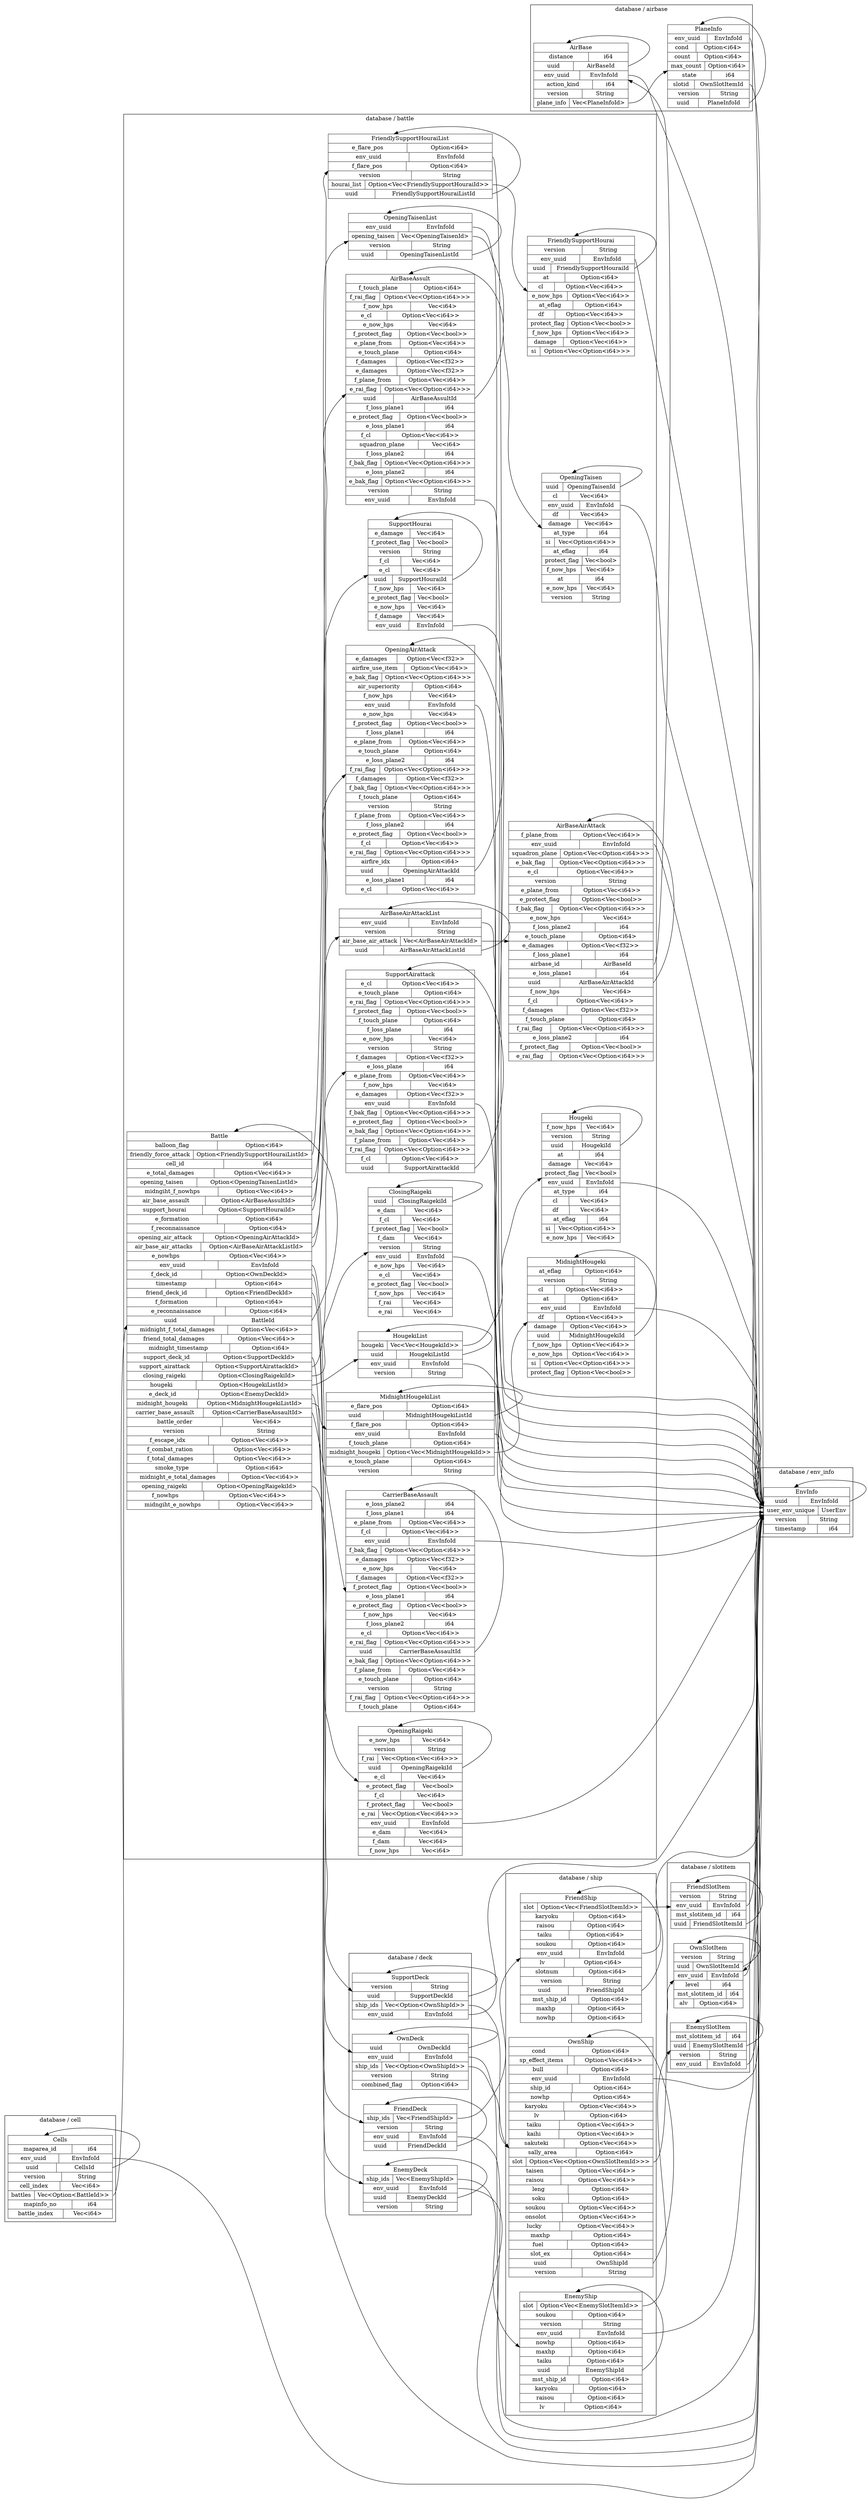 digraph {
  rankdir=LR;
  subgraph cluster_0 {
    label="database / airbase";
    node [style="filled", color=white, style="solid", color=gray20];
    database__airbase__AirBase [label="<AirBase> AirBase  | { distance | <distance> i64 } | { uuid | <uuid> AirBaseId } | { env_uuid | <env_uuid> EnvInfoId } | { action_kind | <action_kind> i64 } | { version | <version> String } | { plane_info | <plane_info> Vec\<PlaneInfoId\> }", shape=record];
    database__airbase__AirBase:uuid:e -> database__airbase__AirBase:AirBaseId:w;
    database__airbase__PlaneInfo;
    database__airbase__AirBase:plane_info:e -> database__airbase__PlaneInfo:PlaneInfoId:w;
    database__airbase__PlaneInfo [label="<PlaneInfo> PlaneInfo  | { env_uuid | <env_uuid> EnvInfoId } | { cond | <cond> Option\<i64\> } | { count | <count> Option\<i64\> } | { max_count | <max_count> Option\<i64\> } | { state | <state> i64 } | { slotid | <slotid> OwnSlotItemId } | { version | <version> String } | { uuid | <uuid> PlaneInfoId }", shape=record];
    database__airbase__PlaneInfo:uuid:e -> database__airbase__PlaneInfo:PlaneInfoId:w;
  }
  subgraph cluster_1 {
    label="database / battle";
    node [style="filled", color=white, style="solid", color=gray20];
    database__battle__FriendlySupportHouraiList [label="<FriendlySupportHouraiList> FriendlySupportHouraiList  | { e_flare_pos | <e_flare_pos> Option\<i64\> } | { env_uuid | <env_uuid> EnvInfoId } | { f_flare_pos | <f_flare_pos> Option\<i64\> } | { version | <version> String } | { hourai_list | <hourai_list> Option\<Vec\<FriendlySupportHouraiId\>\> } | { uuid | <uuid> FriendlySupportHouraiListId }", shape=record];
    database__battle__FriendlySupportHourai;
    database__battle__FriendlySupportHouraiList:hourai_list:e -> database__battle__FriendlySupportHourai:FriendlySupportHouraiId:w;
    database__battle__FriendlySupportHouraiList:uuid:e -> database__battle__FriendlySupportHouraiList:FriendlySupportHouraiListId:w;
    database__battle__Battle [label="<Battle> Battle  | { balloon_flag | <balloon_flag> Option\<i64\> } | { friendly_force_attack | <friendly_force_attack> Option\<FriendlySupportHouraiListId\> } | { cell_id | <cell_id> i64 } | { e_total_damages | <e_total_damages> Option\<Vec\<i64\>\> } | { opening_taisen | <opening_taisen> Option\<OpeningTaisenListId\> } | { midngiht_f_nowhps | <midngiht_f_nowhps> Option\<Vec\<i64\>\> } | { air_base_assault | <air_base_assault> Option\<AirBaseAssultId\> } | { support_hourai | <support_hourai> Option\<SupportHouraiId\> } | { e_formation | <e_formation> Option\<i64\> } | { f_reconnaissance | <f_reconnaissance> Option\<i64\> } | { opening_air_attack | <opening_air_attack> Option\<OpeningAirAttackId\> } | { air_base_air_attacks | <air_base_air_attacks> Option\<AirBaseAirAttackListId\> } | { e_nowhps | <e_nowhps> Option\<Vec\<i64\>\> } | { env_uuid | <env_uuid> EnvInfoId } | { f_deck_id | <f_deck_id> Option\<OwnDeckId\> } | { timestamp | <timestamp> Option\<i64\> } | { friend_deck_id | <friend_deck_id> Option\<FriendDeckId\> } | { f_formation | <f_formation> Option\<i64\> } | { e_reconnaissance | <e_reconnaissance> Option\<i64\> } | { uuid | <uuid> BattleId } | { midnight_f_total_damages | <midnight_f_total_damages> Option\<Vec\<i64\>\> } | { friend_total_damages | <friend_total_damages> Option\<Vec\<i64\>\> } | { midnight_timestamp | <midnight_timestamp> Option\<i64\> } | { support_deck_id | <support_deck_id> Option\<SupportDeckId\> } | { support_airattack | <support_airattack> Option\<SupportAirattackId\> } | { closing_raigeki | <closing_raigeki> Option\<ClosingRaigekiId\> } | { hougeki | <hougeki> Option\<HougekiListId\> } | { e_deck_id | <e_deck_id> Option\<EnemyDeckId\> } | { midnight_hougeki | <midnight_hougeki> Option\<MidnightHougekiListId\> } | { carrier_base_assault | <carrier_base_assault> Option\<CarrierBaseAssaultId\> } | { battle_order | <battle_order> Vec\<i64\> } | { version | <version> String } | { f_escape_idx | <f_escape_idx> Option\<Vec\<i64\>\> } | { f_combat_ration | <f_combat_ration> Option\<Vec\<i64\>\> } | { f_total_damages | <f_total_damages> Option\<Vec\<i64\>\> } | { smoke_type | <smoke_type> Option\<i64\> } | { midnight_e_total_damages | <midnight_e_total_damages> Option\<Vec\<i64\>\> } | { opening_raigeki | <opening_raigeki> Option\<OpeningRaigekiId\> } | { f_nowhps | <f_nowhps> Option\<Vec\<i64\>\> } | { midngiht_e_nowhps | <midngiht_e_nowhps> Option\<Vec\<i64\>\> }", shape=record];
    database__battle__Battle:friendly_force_attack:e -> database__battle__FriendlySupportHouraiList:FriendlySupportHouraiListId:w;
    database__battle__OpeningTaisenList;
    database__battle__Battle:opening_taisen:e -> database__battle__OpeningTaisenList:OpeningTaisenListId:w;
    database__battle__AirBaseAssult;
    database__battle__Battle:air_base_assault:e -> database__battle__AirBaseAssult:AirBaseAssultId:w;
    database__battle__SupportHourai;
    database__battle__Battle:support_hourai:e -> database__battle__SupportHourai:SupportHouraiId:w;
    database__battle__OpeningAirAttack;
    database__battle__Battle:opening_air_attack:e -> database__battle__OpeningAirAttack:OpeningAirAttackId:w;
    database__battle__AirBaseAirAttackList;
    database__battle__Battle:air_base_air_attacks:e -> database__battle__AirBaseAirAttackList:AirBaseAirAttackListId:w;
    database__battle__Battle:uuid:e -> database__battle__Battle:BattleId:w;
    database__battle__SupportAirattack;
    database__battle__Battle:support_airattack:e -> database__battle__SupportAirattack:SupportAirattackId:w;
    database__battle__ClosingRaigeki;
    database__battle__Battle:closing_raigeki:e -> database__battle__ClosingRaigeki:ClosingRaigekiId:w;
    database__battle__HougekiList;
    database__battle__Battle:hougeki:e -> database__battle__HougekiList:HougekiListId:w;
    database__battle__MidnightHougekiList;
    database__battle__Battle:midnight_hougeki:e -> database__battle__MidnightHougekiList:MidnightHougekiListId:w;
    database__battle__CarrierBaseAssault;
    database__battle__Battle:carrier_base_assault:e -> database__battle__CarrierBaseAssault:CarrierBaseAssaultId:w;
    database__battle__OpeningRaigeki;
    database__battle__Battle:opening_raigeki:e -> database__battle__OpeningRaigeki:OpeningRaigekiId:w;
    database__battle__OpeningTaisenList [label="<OpeningTaisenList> OpeningTaisenList  | { env_uuid | <env_uuid> EnvInfoId } | { opening_taisen | <opening_taisen> Vec\<OpeningTaisenId\> } | { version | <version> String } | { uuid | <uuid> OpeningTaisenListId }", shape=record];
    database__battle__OpeningTaisen;
    database__battle__OpeningTaisenList:opening_taisen:e -> database__battle__OpeningTaisen:OpeningTaisenId:w;
    database__battle__OpeningTaisenList:uuid:e -> database__battle__OpeningTaisenList:OpeningTaisenListId:w;
    database__battle__AirBaseAssult [label="<AirBaseAssult> AirBaseAssult  | { f_touch_plane | <f_touch_plane> Option\<i64\> } | { f_rai_flag | <f_rai_flag> Option\<Vec\<Option\<i64\>\>\> } | { f_now_hps | <f_now_hps> Vec\<i64\> } | { e_cl | <e_cl> Option\<Vec\<i64\>\> } | { e_now_hps | <e_now_hps> Vec\<i64\> } | { f_protect_flag | <f_protect_flag> Option\<Vec\<bool\>\> } | { e_plane_from | <e_plane_from> Option\<Vec\<i64\>\> } | { e_touch_plane | <e_touch_plane> Option\<i64\> } | { f_damages | <f_damages> Option\<Vec\<f32\>\> } | { e_damages | <e_damages> Option\<Vec\<f32\>\> } | { f_plane_from | <f_plane_from> Option\<Vec\<i64\>\> } | { e_rai_flag | <e_rai_flag> Option\<Vec\<Option\<i64\>\>\> } | { uuid | <uuid> AirBaseAssultId } | { f_loss_plane1 | <f_loss_plane1> i64 } | { e_protect_flag | <e_protect_flag> Option\<Vec\<bool\>\> } | { e_loss_plane1 | <e_loss_plane1> i64 } | { f_cl | <f_cl> Option\<Vec\<i64\>\> } | { squadron_plane | <squadron_plane> Vec\<i64\> } | { f_loss_plane2 | <f_loss_plane2> i64 } | { f_bak_flag | <f_bak_flag> Option\<Vec\<Option\<i64\>\>\> } | { e_loss_plane2 | <e_loss_plane2> i64 } | { e_bak_flag | <e_bak_flag> Option\<Vec\<Option\<i64\>\>\> } | { version | <version> String } | { env_uuid | <env_uuid> EnvInfoId }", shape=record];
    database__battle__AirBaseAssult:uuid:e -> database__battle__AirBaseAssult:AirBaseAssultId:w;
    database__battle__FriendlySupportHourai [label="<FriendlySupportHourai> FriendlySupportHourai  | { version | <version> String } | { env_uuid | <env_uuid> EnvInfoId } | { uuid | <uuid> FriendlySupportHouraiId } | { at | <at> Option\<i64\> } | { cl | <cl> Option\<Vec\<i64\>\> } | { e_now_hps | <e_now_hps> Option\<Vec\<i64\>\> } | { at_eflag | <at_eflag> Option\<i64\> } | { df | <df> Option\<Vec\<i64\>\> } | { protect_flag | <protect_flag> Option\<Vec\<bool\>\> } | { f_now_hps | <f_now_hps> Option\<Vec\<i64\>\> } | { damage | <damage> Option\<Vec\<i64\>\> } | { si | <si> Option\<Vec\<Option\<i64\>\>\> }", shape=record];
    database__battle__FriendlySupportHourai:uuid:e -> database__battle__FriendlySupportHourai:FriendlySupportHouraiId:w;
    database__battle__SupportHourai [label="<SupportHourai> SupportHourai  | { e_damage | <e_damage> Vec\<i64\> } | { f_protect_flag | <f_protect_flag> Vec\<bool\> } | { version | <version> String } | { f_cl | <f_cl> Vec\<i64\> } | { e_cl | <e_cl> Vec\<i64\> } | { uuid | <uuid> SupportHouraiId } | { f_now_hps | <f_now_hps> Vec\<i64\> } | { e_protect_flag | <e_protect_flag> Vec\<bool\> } | { e_now_hps | <e_now_hps> Vec\<i64\> } | { f_damage | <f_damage> Vec\<i64\> } | { env_uuid | <env_uuid> EnvInfoId }", shape=record];
    database__battle__SupportHourai:uuid:e -> database__battle__SupportHourai:SupportHouraiId:w;
    database__battle__OpeningRaigeki [label="<OpeningRaigeki> OpeningRaigeki  | { e_now_hps | <e_now_hps> Vec\<i64\> } | { version | <version> String } | { f_rai | <f_rai> Vec\<Option\<Vec\<i64\>\>\> } | { uuid | <uuid> OpeningRaigekiId } | { e_cl | <e_cl> Vec\<i64\> } | { e_protect_flag | <e_protect_flag> Vec\<bool\> } | { f_cl | <f_cl> Vec\<i64\> } | { f_protect_flag | <f_protect_flag> Vec\<bool\> } | { e_rai | <e_rai> Vec\<Option\<Vec\<i64\>\>\> } | { env_uuid | <env_uuid> EnvInfoId } | { e_dam | <e_dam> Vec\<i64\> } | { f_dam | <f_dam> Vec\<i64\> } | { f_now_hps | <f_now_hps> Vec\<i64\> }", shape=record];
    database__battle__OpeningRaigeki:uuid:e -> database__battle__OpeningRaigeki:OpeningRaigekiId:w;
    database__battle__HougekiList [label="<HougekiList> HougekiList  | { hougeki | <hougeki> Vec\<Vec\<HougekiId\>\> } | { uuid | <uuid> HougekiListId } | { env_uuid | <env_uuid> EnvInfoId } | { version | <version> String }", shape=record];
    database__battle__Hougeki;
    database__battle__HougekiList:hougeki:e -> database__battle__Hougeki:HougekiId:w;
    database__battle__HougekiList:uuid:e -> database__battle__HougekiList:HougekiListId:w;
    database__battle__SupportAirattack [label="<SupportAirattack> SupportAirattack  | { e_cl | <e_cl> Option\<Vec\<i64\>\> } | { e_touch_plane | <e_touch_plane> Option\<i64\> } | { e_rai_flag | <e_rai_flag> Option\<Vec\<Option\<i64\>\>\> } | { f_protect_flag | <f_protect_flag> Option\<Vec\<bool\>\> } | { f_touch_plane | <f_touch_plane> Option\<i64\> } | { f_loss_plane | <f_loss_plane> i64 } | { e_now_hps | <e_now_hps> Vec\<i64\> } | { version | <version> String } | { f_damages | <f_damages> Option\<Vec\<f32\>\> } | { e_loss_plane | <e_loss_plane> i64 } | { e_plane_from | <e_plane_from> Option\<Vec\<i64\>\> } | { f_now_hps | <f_now_hps> Vec\<i64\> } | { e_damages | <e_damages> Option\<Vec\<f32\>\> } | { env_uuid | <env_uuid> EnvInfoId } | { f_bak_flag | <f_bak_flag> Option\<Vec\<Option\<i64\>\>\> } | { e_protect_flag | <e_protect_flag> Option\<Vec\<bool\>\> } | { e_bak_flag | <e_bak_flag> Option\<Vec\<Option\<i64\>\>\> } | { f_plane_from | <f_plane_from> Option\<Vec\<i64\>\> } | { f_rai_flag | <f_rai_flag> Option\<Vec\<Option\<i64\>\>\> } | { f_cl | <f_cl> Option\<Vec\<i64\>\> } | { uuid | <uuid> SupportAirattackId }", shape=record];
    database__battle__SupportAirattack:uuid:e -> database__battle__SupportAirattack:SupportAirattackId:w;
    database__battle__OpeningTaisen [label="<OpeningTaisen> OpeningTaisen  | { uuid | <uuid> OpeningTaisenId } | { cl | <cl> Vec\<i64\> } | { env_uuid | <env_uuid> EnvInfoId } | { df | <df> Vec\<i64\> } | { damage | <damage> Vec\<i64\> } | { at_type | <at_type> i64 } | { si | <si> Vec\<Option\<i64\>\> } | { at_eflag | <at_eflag> i64 } | { protect_flag | <protect_flag> Vec\<bool\> } | { f_now_hps | <f_now_hps> Vec\<i64\> } | { at | <at> i64 } | { e_now_hps | <e_now_hps> Vec\<i64\> } | { version | <version> String }", shape=record];
    database__battle__OpeningTaisen:uuid:e -> database__battle__OpeningTaisen:OpeningTaisenId:w;
    database__battle__MidnightHougekiList [label="<MidnightHougekiList> MidnightHougekiList  | { e_flare_pos | <e_flare_pos> Option\<i64\> } | { uuid | <uuid> MidnightHougekiListId } | { f_flare_pos | <f_flare_pos> Option\<i64\> } | { env_uuid | <env_uuid> EnvInfoId } | { f_touch_plane | <f_touch_plane> Option\<i64\> } | { midnight_hougeki | <midnight_hougeki> Option\<Vec\<MidnightHougekiId\>\> } | { e_touch_plane | <e_touch_plane> Option\<i64\> } | { version | <version> String }", shape=record];
    database__battle__MidnightHougekiList:uuid:e -> database__battle__MidnightHougekiList:MidnightHougekiListId:w;
    database__battle__MidnightHougeki;
    database__battle__MidnightHougekiList:midnight_hougeki:e -> database__battle__MidnightHougeki:MidnightHougekiId:w;
    database__battle__CarrierBaseAssault [label="<CarrierBaseAssault> CarrierBaseAssault  | { e_loss_plane2 | <e_loss_plane2> i64 } | { f_loss_plane1 | <f_loss_plane1> i64 } | { e_plane_from | <e_plane_from> Option\<Vec\<i64\>\> } | { f_cl | <f_cl> Option\<Vec\<i64\>\> } | { env_uuid | <env_uuid> EnvInfoId } | { f_bak_flag | <f_bak_flag> Option\<Vec\<Option\<i64\>\>\> } | { e_damages | <e_damages> Option\<Vec\<f32\>\> } | { e_now_hps | <e_now_hps> Vec\<i64\> } | { f_damages | <f_damages> Option\<Vec\<f32\>\> } | { f_protect_flag | <f_protect_flag> Option\<Vec\<bool\>\> } | { e_loss_plane1 | <e_loss_plane1> i64 } | { e_protect_flag | <e_protect_flag> Option\<Vec\<bool\>\> } | { f_now_hps | <f_now_hps> Vec\<i64\> } | { f_loss_plane2 | <f_loss_plane2> i64 } | { e_cl | <e_cl> Option\<Vec\<i64\>\> } | { e_rai_flag | <e_rai_flag> Option\<Vec\<Option\<i64\>\>\> } | { uuid | <uuid> CarrierBaseAssaultId } | { e_bak_flag | <e_bak_flag> Option\<Vec\<Option\<i64\>\>\> } | { f_plane_from | <f_plane_from> Option\<Vec\<i64\>\> } | { e_touch_plane | <e_touch_plane> Option\<i64\> } | { version | <version> String } | { f_rai_flag | <f_rai_flag> Option\<Vec\<Option\<i64\>\>\> } | { f_touch_plane | <f_touch_plane> Option\<i64\> }", shape=record];
    database__battle__CarrierBaseAssault:uuid:e -> database__battle__CarrierBaseAssault:CarrierBaseAssaultId:w;
    database__battle__MidnightHougeki [label="<MidnightHougeki> MidnightHougeki  | { at_eflag | <at_eflag> Option\<i64\> } | { version | <version> String } | { cl | <cl> Option\<Vec\<i64\>\> } | { at | <at> Option\<i64\> } | { env_uuid | <env_uuid> EnvInfoId } | { df | <df> Option\<Vec\<i64\>\> } | { damage | <damage> Option\<Vec\<i64\>\> } | { uuid | <uuid> MidnightHougekiId } | { f_now_hps | <f_now_hps> Option\<Vec\<i64\>\> } | { e_now_hps | <e_now_hps> Option\<Vec\<i64\>\> } | { si | <si> Option\<Vec\<Option\<i64\>\>\> } | { protect_flag | <protect_flag> Option\<Vec\<bool\>\> }", shape=record];
    database__battle__MidnightHougeki:uuid:e -> database__battle__MidnightHougeki:MidnightHougekiId:w;
    database__battle__AirBaseAirAttack [label="<AirBaseAirAttack> AirBaseAirAttack  | { f_plane_from | <f_plane_from> Option\<Vec\<i64\>\> } | { env_uuid | <env_uuid> EnvInfoId } | { squadron_plane | <squadron_plane> Option\<Vec\<Option\<i64\>\>\> } | { e_bak_flag | <e_bak_flag> Option\<Vec\<Option\<i64\>\>\> } | { e_cl | <e_cl> Option\<Vec\<i64\>\> } | { version | <version> String } | { e_plane_from | <e_plane_from> Option\<Vec\<i64\>\> } | { e_protect_flag | <e_protect_flag> Option\<Vec\<bool\>\> } | { f_bak_flag | <f_bak_flag> Option\<Vec\<Option\<i64\>\>\> } | { e_now_hps | <e_now_hps> Vec\<i64\> } | { f_loss_plane2 | <f_loss_plane2> i64 } | { e_touch_plane | <e_touch_plane> Option\<i64\> } | { e_damages | <e_damages> Option\<Vec\<f32\>\> } | { f_loss_plane1 | <f_loss_plane1> i64 } | { airbase_id | <airbase_id> AirBaseId } | { e_loss_plane1 | <e_loss_plane1> i64 } | { uuid | <uuid> AirBaseAirAttackId } | { f_now_hps | <f_now_hps> Vec\<i64\> } | { f_cl | <f_cl> Option\<Vec\<i64\>\> } | { f_damages | <f_damages> Option\<Vec\<f32\>\> } | { f_touch_plane | <f_touch_plane> Option\<i64\> } | { f_rai_flag | <f_rai_flag> Option\<Vec\<Option\<i64\>\>\> } | { e_loss_plane2 | <e_loss_plane2> i64 } | { f_protect_flag | <f_protect_flag> Option\<Vec\<bool\>\> } | { e_rai_flag | <e_rai_flag> Option\<Vec\<Option\<i64\>\>\> }", shape=record];
    database__battle__AirBaseAirAttack:uuid:e -> database__battle__AirBaseAirAttack:AirBaseAirAttackId:w;
    database__battle__AirBaseAirAttackList [label="<AirBaseAirAttackList> AirBaseAirAttackList  | { env_uuid | <env_uuid> EnvInfoId } | { version | <version> String } | { air_base_air_attack | <air_base_air_attack> Vec\<AirBaseAirAttackId\> } | { uuid | <uuid> AirBaseAirAttackListId }", shape=record];
    database__battle__AirBaseAirAttackList:air_base_air_attack:e -> database__battle__AirBaseAirAttack:AirBaseAirAttackId:w;
    database__battle__AirBaseAirAttackList:uuid:e -> database__battle__AirBaseAirAttackList:AirBaseAirAttackListId:w;
    database__battle__OpeningAirAttack [label="<OpeningAirAttack> OpeningAirAttack  | { e_damages | <e_damages> Option\<Vec\<f32\>\> } | { airfire_use_item | <airfire_use_item> Option\<Vec\<i64\>\> } | { e_bak_flag | <e_bak_flag> Option\<Vec\<Option\<i64\>\>\> } | { air_superiority | <air_superiority> Option\<i64\> } | { f_now_hps | <f_now_hps> Vec\<i64\> } | { env_uuid | <env_uuid> EnvInfoId } | { e_now_hps | <e_now_hps> Vec\<i64\> } | { f_protect_flag | <f_protect_flag> Option\<Vec\<bool\>\> } | { f_loss_plane1 | <f_loss_plane1> i64 } | { e_plane_from | <e_plane_from> Option\<Vec\<i64\>\> } | { e_touch_plane | <e_touch_plane> Option\<i64\> } | { e_loss_plane2 | <e_loss_plane2> i64 } | { f_rai_flag | <f_rai_flag> Option\<Vec\<Option\<i64\>\>\> } | { f_damages | <f_damages> Option\<Vec\<f32\>\> } | { f_bak_flag | <f_bak_flag> Option\<Vec\<Option\<i64\>\>\> } | { f_touch_plane | <f_touch_plane> Option\<i64\> } | { version | <version> String } | { f_plane_from | <f_plane_from> Option\<Vec\<i64\>\> } | { f_loss_plane2 | <f_loss_plane2> i64 } | { e_protect_flag | <e_protect_flag> Option\<Vec\<bool\>\> } | { f_cl | <f_cl> Option\<Vec\<i64\>\> } | { e_rai_flag | <e_rai_flag> Option\<Vec\<Option\<i64\>\>\> } | { airfire_idx | <airfire_idx> Option\<i64\> } | { uuid | <uuid> OpeningAirAttackId } | { e_loss_plane1 | <e_loss_plane1> i64 } | { e_cl | <e_cl> Option\<Vec\<i64\>\> }", shape=record];
    database__battle__OpeningAirAttack:uuid:e -> database__battle__OpeningAirAttack:OpeningAirAttackId:w;
    database__battle__ClosingRaigeki [label="<ClosingRaigeki> ClosingRaigeki  | { uuid | <uuid> ClosingRaigekiId } | { e_dam | <e_dam> Vec\<i64\> } | { f_cl | <f_cl> Vec\<i64\> } | { f_protect_flag | <f_protect_flag> Vec\<bool\> } | { f_dam | <f_dam> Vec\<i64\> } | { version | <version> String } | { env_uuid | <env_uuid> EnvInfoId } | { e_now_hps | <e_now_hps> Vec\<i64\> } | { e_cl | <e_cl> Vec\<i64\> } | { e_protect_flag | <e_protect_flag> Vec\<bool\> } | { f_now_hps | <f_now_hps> Vec\<i64\> } | { f_rai | <f_rai> Vec\<i64\> } | { e_rai | <e_rai> Vec\<i64\> }", shape=record];
    database__battle__ClosingRaigeki:uuid:e -> database__battle__ClosingRaigeki:ClosingRaigekiId:w;
    database__battle__Hougeki [label="<Hougeki> Hougeki  | { f_now_hps | <f_now_hps> Vec\<i64\> } | { version | <version> String } | { uuid | <uuid> HougekiId } | { at | <at> i64 } | { damage | <damage> Vec\<i64\> } | { protect_flag | <protect_flag> Vec\<bool\> } | { env_uuid | <env_uuid> EnvInfoId } | { at_type | <at_type> i64 } | { cl | <cl> Vec\<i64\> } | { df | <df> Vec\<i64\> } | { at_eflag | <at_eflag> i64 } | { si | <si> Vec\<Option\<i64\>\> } | { e_now_hps | <e_now_hps> Vec\<i64\> }", shape=record];
    database__battle__Hougeki:uuid:e -> database__battle__Hougeki:HougekiId:w;
  }
  subgraph cluster_2 {
    label="database / cell";
    node [style="filled", color=white, style="solid", color=gray20];
    database__cell__Cells [label="<Cells> Cells  | { maparea_id | <maparea_id> i64 } | { env_uuid | <env_uuid> EnvInfoId } | { uuid | <uuid> CellsId } | { version | <version> String } | { cell_index | <cell_index> Vec\<i64\> } | { battles | <battles> Vec\<Option\<BattleId\>\> } | { mapinfo_no | <mapinfo_no> i64 } | { battle_index | <battle_index> Vec\<i64\> }", shape=record];
    database__cell__Cells:uuid:e -> database__cell__Cells:CellsId:w;
  }
  subgraph cluster_3 {
    label="database / deck";
    node [style="filled", color=white, style="solid", color=gray20];
    database__deck__SupportDeck [label="<SupportDeck> SupportDeck  | { version | <version> String } | { uuid | <uuid> SupportDeckId } | { ship_ids | <ship_ids> Vec\<Option\<OwnShipId\>\> } | { env_uuid | <env_uuid> EnvInfoId }", shape=record];
    database__deck__SupportDeck:uuid:e -> database__deck__SupportDeck:SupportDeckId:w;
    database__deck__FriendDeck [label="<FriendDeck> FriendDeck  | { ship_ids | <ship_ids> Vec\<FriendShipId\> } | { version | <version> String } | { env_uuid | <env_uuid> EnvInfoId } | { uuid | <uuid> FriendDeckId }", shape=record];
    database__deck__FriendDeck:uuid:e -> database__deck__FriendDeck:FriendDeckId:w;
    database__deck__EnemyDeck [label="<EnemyDeck> EnemyDeck  | { ship_ids | <ship_ids> Vec\<EnemyShipId\> } | { env_uuid | <env_uuid> EnvInfoId } | { uuid | <uuid> EnemyDeckId } | { version | <version> String }", shape=record];
    database__deck__EnemyDeck:uuid:e -> database__deck__EnemyDeck:EnemyDeckId:w;
    database__deck__OwnDeck [label="<OwnDeck> OwnDeck  | { uuid | <uuid> OwnDeckId } | { env_uuid | <env_uuid> EnvInfoId } | { ship_ids | <ship_ids> Vec\<Option\<OwnShipId\>\> } | { version | <version> String } | { combined_flag | <combined_flag> Option\<i64\> }", shape=record];
    database__deck__OwnDeck:uuid:e -> database__deck__OwnDeck:OwnDeckId:w;
  }
  subgraph cluster_4 {
    label="database / env_info";
    node [style="filled", color=white, style="solid", color=gray20];
    database__env_info__EnvInfo [label="<EnvInfo> EnvInfo  | { uuid | <uuid> EnvInfoId } | { user_env_unique | <user_env_unique> UserEnv } | { version | <version> String } | { timestamp | <timestamp> i64 }", shape=record];
    database__env_info__EnvInfo:uuid:e -> database__env_info__EnvInfo:EnvInfoId:w;
  }
  subgraph cluster_5 {
    label="database / ship";
    node [style="filled", color=white, style="solid", color=gray20];
    database__ship__FriendShip [label="<FriendShip> FriendShip  | { slot | <slot> Option\<Vec\<FriendSlotItemId\>\> } | { karyoku | <karyoku> Option\<i64\> } | { raisou | <raisou> Option\<i64\> } | { taiku | <taiku> Option\<i64\> } | { soukou | <soukou> Option\<i64\> } | { env_uuid | <env_uuid> EnvInfoId } | { lv | <lv> Option\<i64\> } | { slotnum | <slotnum> Option\<i64\> } | { version | <version> String } | { uuid | <uuid> FriendShipId } | { mst_ship_id | <mst_ship_id> Option\<i64\> } | { maxhp | <maxhp> Option\<i64\> } | { nowhp | <nowhp> Option\<i64\> }", shape=record];
    database__ship__FriendShip:uuid:e -> database__ship__FriendShip:FriendShipId:w;
    database__ship__EnemyShip [label="<EnemyShip> EnemyShip  | { slot | <slot> Option\<Vec\<EnemySlotItemId\>\> } | { soukou | <soukou> Option\<i64\> } | { version | <version> String } | { env_uuid | <env_uuid> EnvInfoId } | { nowhp | <nowhp> Option\<i64\> } | { maxhp | <maxhp> Option\<i64\> } | { taiku | <taiku> Option\<i64\> } | { uuid | <uuid> EnemyShipId } | { mst_ship_id | <mst_ship_id> Option\<i64\> } | { karyoku | <karyoku> Option\<i64\> } | { raisou | <raisou> Option\<i64\> } | { lv | <lv> Option\<i64\> }", shape=record];
    database__ship__EnemyShip:uuid:e -> database__ship__EnemyShip:EnemyShipId:w;
    database__ship__OwnShip [label="<OwnShip> OwnShip  | { cond | <cond> Option\<i64\> } | { sp_effect_items | <sp_effect_items> Option\<Vec\<i64\>\> } | { bull | <bull> Option\<i64\> } | { env_uuid | <env_uuid> EnvInfoId } | { ship_id | <ship_id> Option\<i64\> } | { nowhp | <nowhp> Option\<i64\> } | { karyoku | <karyoku> Option\<Vec\<i64\>\> } | { lv | <lv> Option\<i64\> } | { taiku | <taiku> Option\<Vec\<i64\>\> } | { kaihi | <kaihi> Option\<Vec\<i64\>\> } | { sakuteki | <sakuteki> Option\<Vec\<i64\>\> } | { sally_area | <sally_area> Option\<i64\> } | { slot | <slot> Option\<Vec\<Option\<OwnSlotItemId\>\>\> } | { taisen | <taisen> Option\<Vec\<i64\>\> } | { raisou | <raisou> Option\<Vec\<i64\>\> } | { leng | <leng> Option\<i64\> } | { soku | <soku> Option\<i64\> } | { soukou | <soukou> Option\<Vec\<i64\>\> } | { onsolot | <onsolot> Option\<Vec\<i64\>\> } | { lucky | <lucky> Option\<Vec\<i64\>\> } | { maxhp | <maxhp> Option\<i64\> } | { fuel | <fuel> Option\<i64\> } | { slot_ex | <slot_ex> Option\<i64\> } | { uuid | <uuid> OwnShipId } | { version | <version> String }", shape=record];
    database__ship__OwnShip:uuid:e -> database__ship__OwnShip:OwnShipId:w;
  }
  subgraph cluster_6 {
    label="database / slotitem";
    node [style="filled", color=white, style="solid", color=gray20];
    database__slotitem__EnemySlotItem [label="<EnemySlotItem> EnemySlotItem  | { mst_slotitem_id | <mst_slotitem_id> i64 } | { uuid | <uuid> EnemySlotItemId } | { version | <version> String } | { env_uuid | <env_uuid> EnvInfoId }", shape=record];
    database__slotitem__EnemySlotItem:uuid:e -> database__slotitem__EnemySlotItem:EnemySlotItemId:w;
    database__slotitem__FriendSlotItem [label="<FriendSlotItem> FriendSlotItem  | { version | <version> String } | { env_uuid | <env_uuid> EnvInfoId } | { mst_slotitem_id | <mst_slotitem_id> i64 } | { uuid | <uuid> FriendSlotItemId }", shape=record];
    database__slotitem__FriendSlotItem:uuid:e -> database__slotitem__FriendSlotItem:FriendSlotItemId:w;
    database__slotitem__OwnSlotItem [label="<OwnSlotItem> OwnSlotItem  | { version | <version> String } | { uuid | <uuid> OwnSlotItemId } | { env_uuid | <env_uuid> EnvInfoId } | { level | <level> i64 } | { mst_slotitem_id | <mst_slotitem_id> i64 } | { alv | <alv> Option\<i64\> }", shape=record];
    database__slotitem__OwnSlotItem:uuid:e -> database__slotitem__OwnSlotItem:OwnSlotItemId:w;
  }
  database__airbase__AirBase:env_uuid:e -> database__env_info__EnvInfo:EnvInfoId:w;
  database__airbase__PlaneInfo:env_uuid:e -> database__env_info__EnvInfo:EnvInfoId:w;
  database__airbase__PlaneInfo:slotid:e -> database__slotitem__OwnSlotItem:OwnSlotItemId:w;
  database__battle__FriendlySupportHouraiList:env_uuid:e -> database__env_info__EnvInfo:EnvInfoId:w;
  database__battle__Battle:env_uuid:e -> database__env_info__EnvInfo:EnvInfoId:w;
  database__battle__Battle:f_deck_id:e -> database__deck__OwnDeck:OwnDeckId:w;
  database__battle__Battle:friend_deck_id:e -> database__deck__FriendDeck:FriendDeckId:w;
  database__battle__Battle:support_deck_id:e -> database__deck__SupportDeck:SupportDeckId:w;
  database__battle__Battle:e_deck_id:e -> database__deck__EnemyDeck:EnemyDeckId:w;
  database__battle__OpeningTaisenList:env_uuid:e -> database__env_info__EnvInfo:EnvInfoId:w;
  database__battle__AirBaseAssult:env_uuid:e -> database__env_info__EnvInfo:EnvInfoId:w;
  database__battle__FriendlySupportHourai:env_uuid:e -> database__env_info__EnvInfo:EnvInfoId:w;
  database__battle__SupportHourai:env_uuid:e -> database__env_info__EnvInfo:EnvInfoId:w;
  database__battle__OpeningRaigeki:env_uuid:e -> database__env_info__EnvInfo:EnvInfoId:w;
  database__battle__HougekiList:env_uuid:e -> database__env_info__EnvInfo:EnvInfoId:w;
  database__battle__SupportAirattack:env_uuid:e -> database__env_info__EnvInfo:EnvInfoId:w;
  database__battle__OpeningTaisen:env_uuid:e -> database__env_info__EnvInfo:EnvInfoId:w;
  database__battle__MidnightHougekiList:env_uuid:e -> database__env_info__EnvInfo:EnvInfoId:w;
  database__battle__CarrierBaseAssault:env_uuid:e -> database__env_info__EnvInfo:EnvInfoId:w;
  database__battle__MidnightHougeki:env_uuid:e -> database__env_info__EnvInfo:EnvInfoId:w;
  database__battle__AirBaseAirAttack:env_uuid:e -> database__env_info__EnvInfo:EnvInfoId:w;
  database__battle__AirBaseAirAttack:airbase_id:e -> database__airbase__AirBase:AirBaseId:w;
  database__battle__AirBaseAirAttackList:env_uuid:e -> database__env_info__EnvInfo:EnvInfoId:w;
  database__battle__OpeningAirAttack:env_uuid:e -> database__env_info__EnvInfo:EnvInfoId:w;
  database__battle__ClosingRaigeki:env_uuid:e -> database__env_info__EnvInfo:EnvInfoId:w;
  database__battle__Hougeki:env_uuid:e -> database__env_info__EnvInfo:EnvInfoId:w;
  database__cell__Cells:env_uuid:e -> database__env_info__EnvInfo:EnvInfoId:w;
  database__cell__Cells:battles:e -> database__battle__Battle:BattleId:w;
  database__deck__SupportDeck:ship_ids:e -> database__ship__OwnShip:OwnShipId:w;
  database__deck__SupportDeck:env_uuid:e -> database__env_info__EnvInfo:EnvInfoId:w;
  database__deck__FriendDeck:ship_ids:e -> database__ship__FriendShip:FriendShipId:w;
  database__deck__FriendDeck:env_uuid:e -> database__env_info__EnvInfo:EnvInfoId:w;
  database__deck__EnemyDeck:ship_ids:e -> database__ship__EnemyShip:EnemyShipId:w;
  database__deck__EnemyDeck:env_uuid:e -> database__env_info__EnvInfo:EnvInfoId:w;
  database__deck__OwnDeck:env_uuid:e -> database__env_info__EnvInfo:EnvInfoId:w;
  database__deck__OwnDeck:ship_ids:e -> database__ship__OwnShip:OwnShipId:w;
  database__ship__FriendShip:slot:e -> database__slotitem__FriendSlotItem:FriendSlotItemId:w;
  database__ship__FriendShip:env_uuid:e -> database__env_info__EnvInfo:EnvInfoId:w;
  database__ship__EnemyShip:slot:e -> database__slotitem__EnemySlotItem:EnemySlotItemId:w;
  database__ship__EnemyShip:env_uuid:e -> database__env_info__EnvInfo:EnvInfoId:w;
  database__ship__OwnShip:env_uuid:e -> database__env_info__EnvInfo:EnvInfoId:w;
  database__ship__OwnShip:slot:e -> database__slotitem__OwnSlotItem:OwnSlotItemId:w;
  database__slotitem__EnemySlotItem:env_uuid:e -> database__env_info__EnvInfo:EnvInfoId:w;
  database__slotitem__FriendSlotItem:env_uuid:e -> database__env_info__EnvInfo:EnvInfoId:w;
  database__slotitem__OwnSlotItem:env_uuid:e -> database__env_info__EnvInfo:EnvInfoId:w;
}
